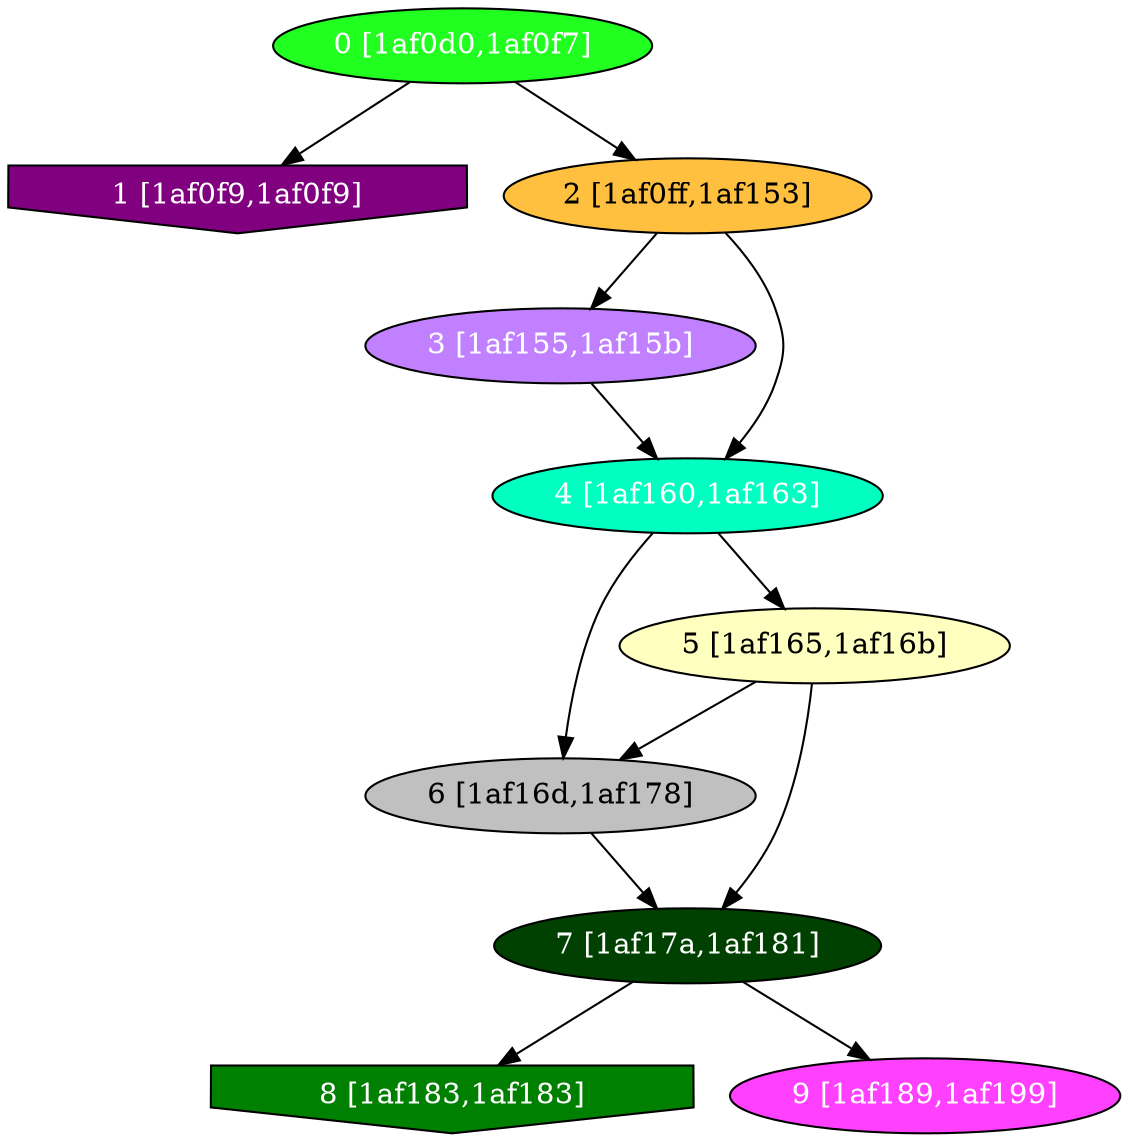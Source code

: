 diGraph libnss3{
	libnss3_0  [style=filled fillcolor="#20FF20" fontcolor="#ffffff" shape=oval label="0 [1af0d0,1af0f7]"]
	libnss3_1  [style=filled fillcolor="#800080" fontcolor="#ffffff" shape=invhouse label="1 [1af0f9,1af0f9]"]
	libnss3_2  [style=filled fillcolor="#FFC040" fontcolor="#000000" shape=oval label="2 [1af0ff,1af153]"]
	libnss3_3  [style=filled fillcolor="#C080FF" fontcolor="#ffffff" shape=oval label="3 [1af155,1af15b]"]
	libnss3_4  [style=filled fillcolor="#00FFC0" fontcolor="#ffffff" shape=oval label="4 [1af160,1af163]"]
	libnss3_5  [style=filled fillcolor="#FFFFC0" fontcolor="#000000" shape=oval label="5 [1af165,1af16b]"]
	libnss3_6  [style=filled fillcolor="#C0C0C0" fontcolor="#000000" shape=oval label="6 [1af16d,1af178]"]
	libnss3_7  [style=filled fillcolor="#004000" fontcolor="#ffffff" shape=oval label="7 [1af17a,1af181]"]
	libnss3_8  [style=filled fillcolor="#008000" fontcolor="#ffffff" shape=invhouse label="8 [1af183,1af183]"]
	libnss3_9  [style=filled fillcolor="#FF40FF" fontcolor="#ffffff" shape=oval label="9 [1af189,1af199]"]

	libnss3_0 -> libnss3_1
	libnss3_0 -> libnss3_2
	libnss3_2 -> libnss3_3
	libnss3_2 -> libnss3_4
	libnss3_3 -> libnss3_4
	libnss3_4 -> libnss3_5
	libnss3_4 -> libnss3_6
	libnss3_5 -> libnss3_6
	libnss3_5 -> libnss3_7
	libnss3_6 -> libnss3_7
	libnss3_7 -> libnss3_8
	libnss3_7 -> libnss3_9
}